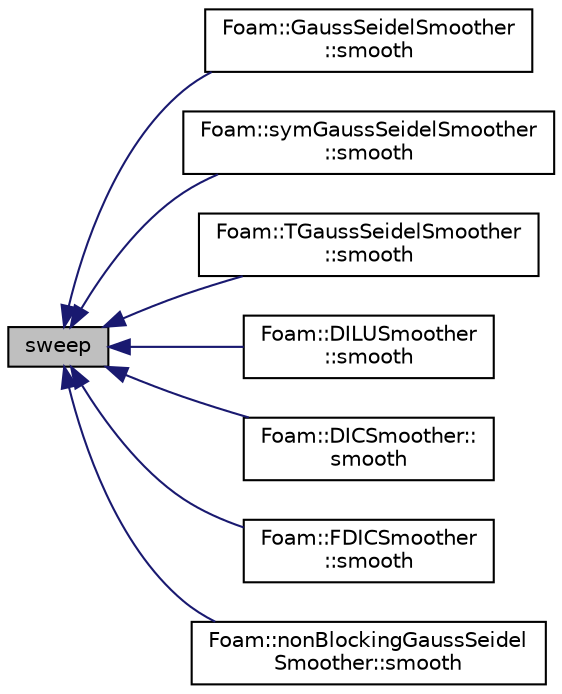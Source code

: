 digraph "sweep"
{
  bgcolor="transparent";
  edge [fontname="Helvetica",fontsize="10",labelfontname="Helvetica",labelfontsize="10"];
  node [fontname="Helvetica",fontsize="10",shape=record];
  rankdir="LR";
  Node1 [label="sweep",height=0.2,width=0.4,color="black", fillcolor="grey75", style="filled", fontcolor="black"];
  Node1 -> Node2 [dir="back",color="midnightblue",fontsize="10",style="solid",fontname="Helvetica"];
  Node2 [label="Foam::GaussSeidelSmoother\l::smooth",height=0.2,width=0.4,color="black",URL="$a00899.html#a8622cba882900a35ce041c544a6134c0",tooltip="Smooth for the given number of sweeps. "];
  Node1 -> Node3 [dir="back",color="midnightblue",fontsize="10",style="solid",fontname="Helvetica"];
  Node3 [label="Foam::symGaussSeidelSmoother\l::smooth",height=0.2,width=0.4,color="black",URL="$a02510.html#a8622cba882900a35ce041c544a6134c0",tooltip="Smooth for the given number of sweeps. "];
  Node1 -> Node4 [dir="back",color="midnightblue",fontsize="10",style="solid",fontname="Helvetica"];
  Node4 [label="Foam::TGaussSeidelSmoother\l::smooth",height=0.2,width=0.4,color="black",URL="$a02563.html#a2727a700fb0cafd8fb6b7e04f558fca7",tooltip="Smooth for the given number of sweeps. "];
  Node1 -> Node5 [dir="back",color="midnightblue",fontsize="10",style="solid",fontname="Helvetica"];
  Node5 [label="Foam::DILUSmoother\l::smooth",height=0.2,width=0.4,color="black",URL="$a00525.html#add1d7a70b695e21e3677e07a4805a97a",tooltip="Smooth the solution for a given number of sweeps. "];
  Node1 -> Node6 [dir="back",color="midnightblue",fontsize="10",style="solid",fontname="Helvetica"];
  Node6 [label="Foam::DICSmoother::\lsmooth",height=0.2,width=0.4,color="black",URL="$a00516.html#add1d7a70b695e21e3677e07a4805a97a",tooltip="Smooth the solution for a given number of sweeps. "];
  Node1 -> Node7 [dir="back",color="midnightblue",fontsize="10",style="solid",fontname="Helvetica"];
  Node7 [label="Foam::FDICSmoother\l::smooth",height=0.2,width=0.4,color="black",URL="$a00744.html#add1d7a70b695e21e3677e07a4805a97a",tooltip="Smooth the solution for a given number of sweeps. "];
  Node1 -> Node8 [dir="back",color="midnightblue",fontsize="10",style="solid",fontname="Helvetica"];
  Node8 [label="Foam::nonBlockingGaussSeidel\lSmoother::smooth",height=0.2,width=0.4,color="black",URL="$a01604.html#a84def9b216d3c88d8c9d2e410aa7ff04",tooltip="Smooth for the given number of sweeps. "];
}
